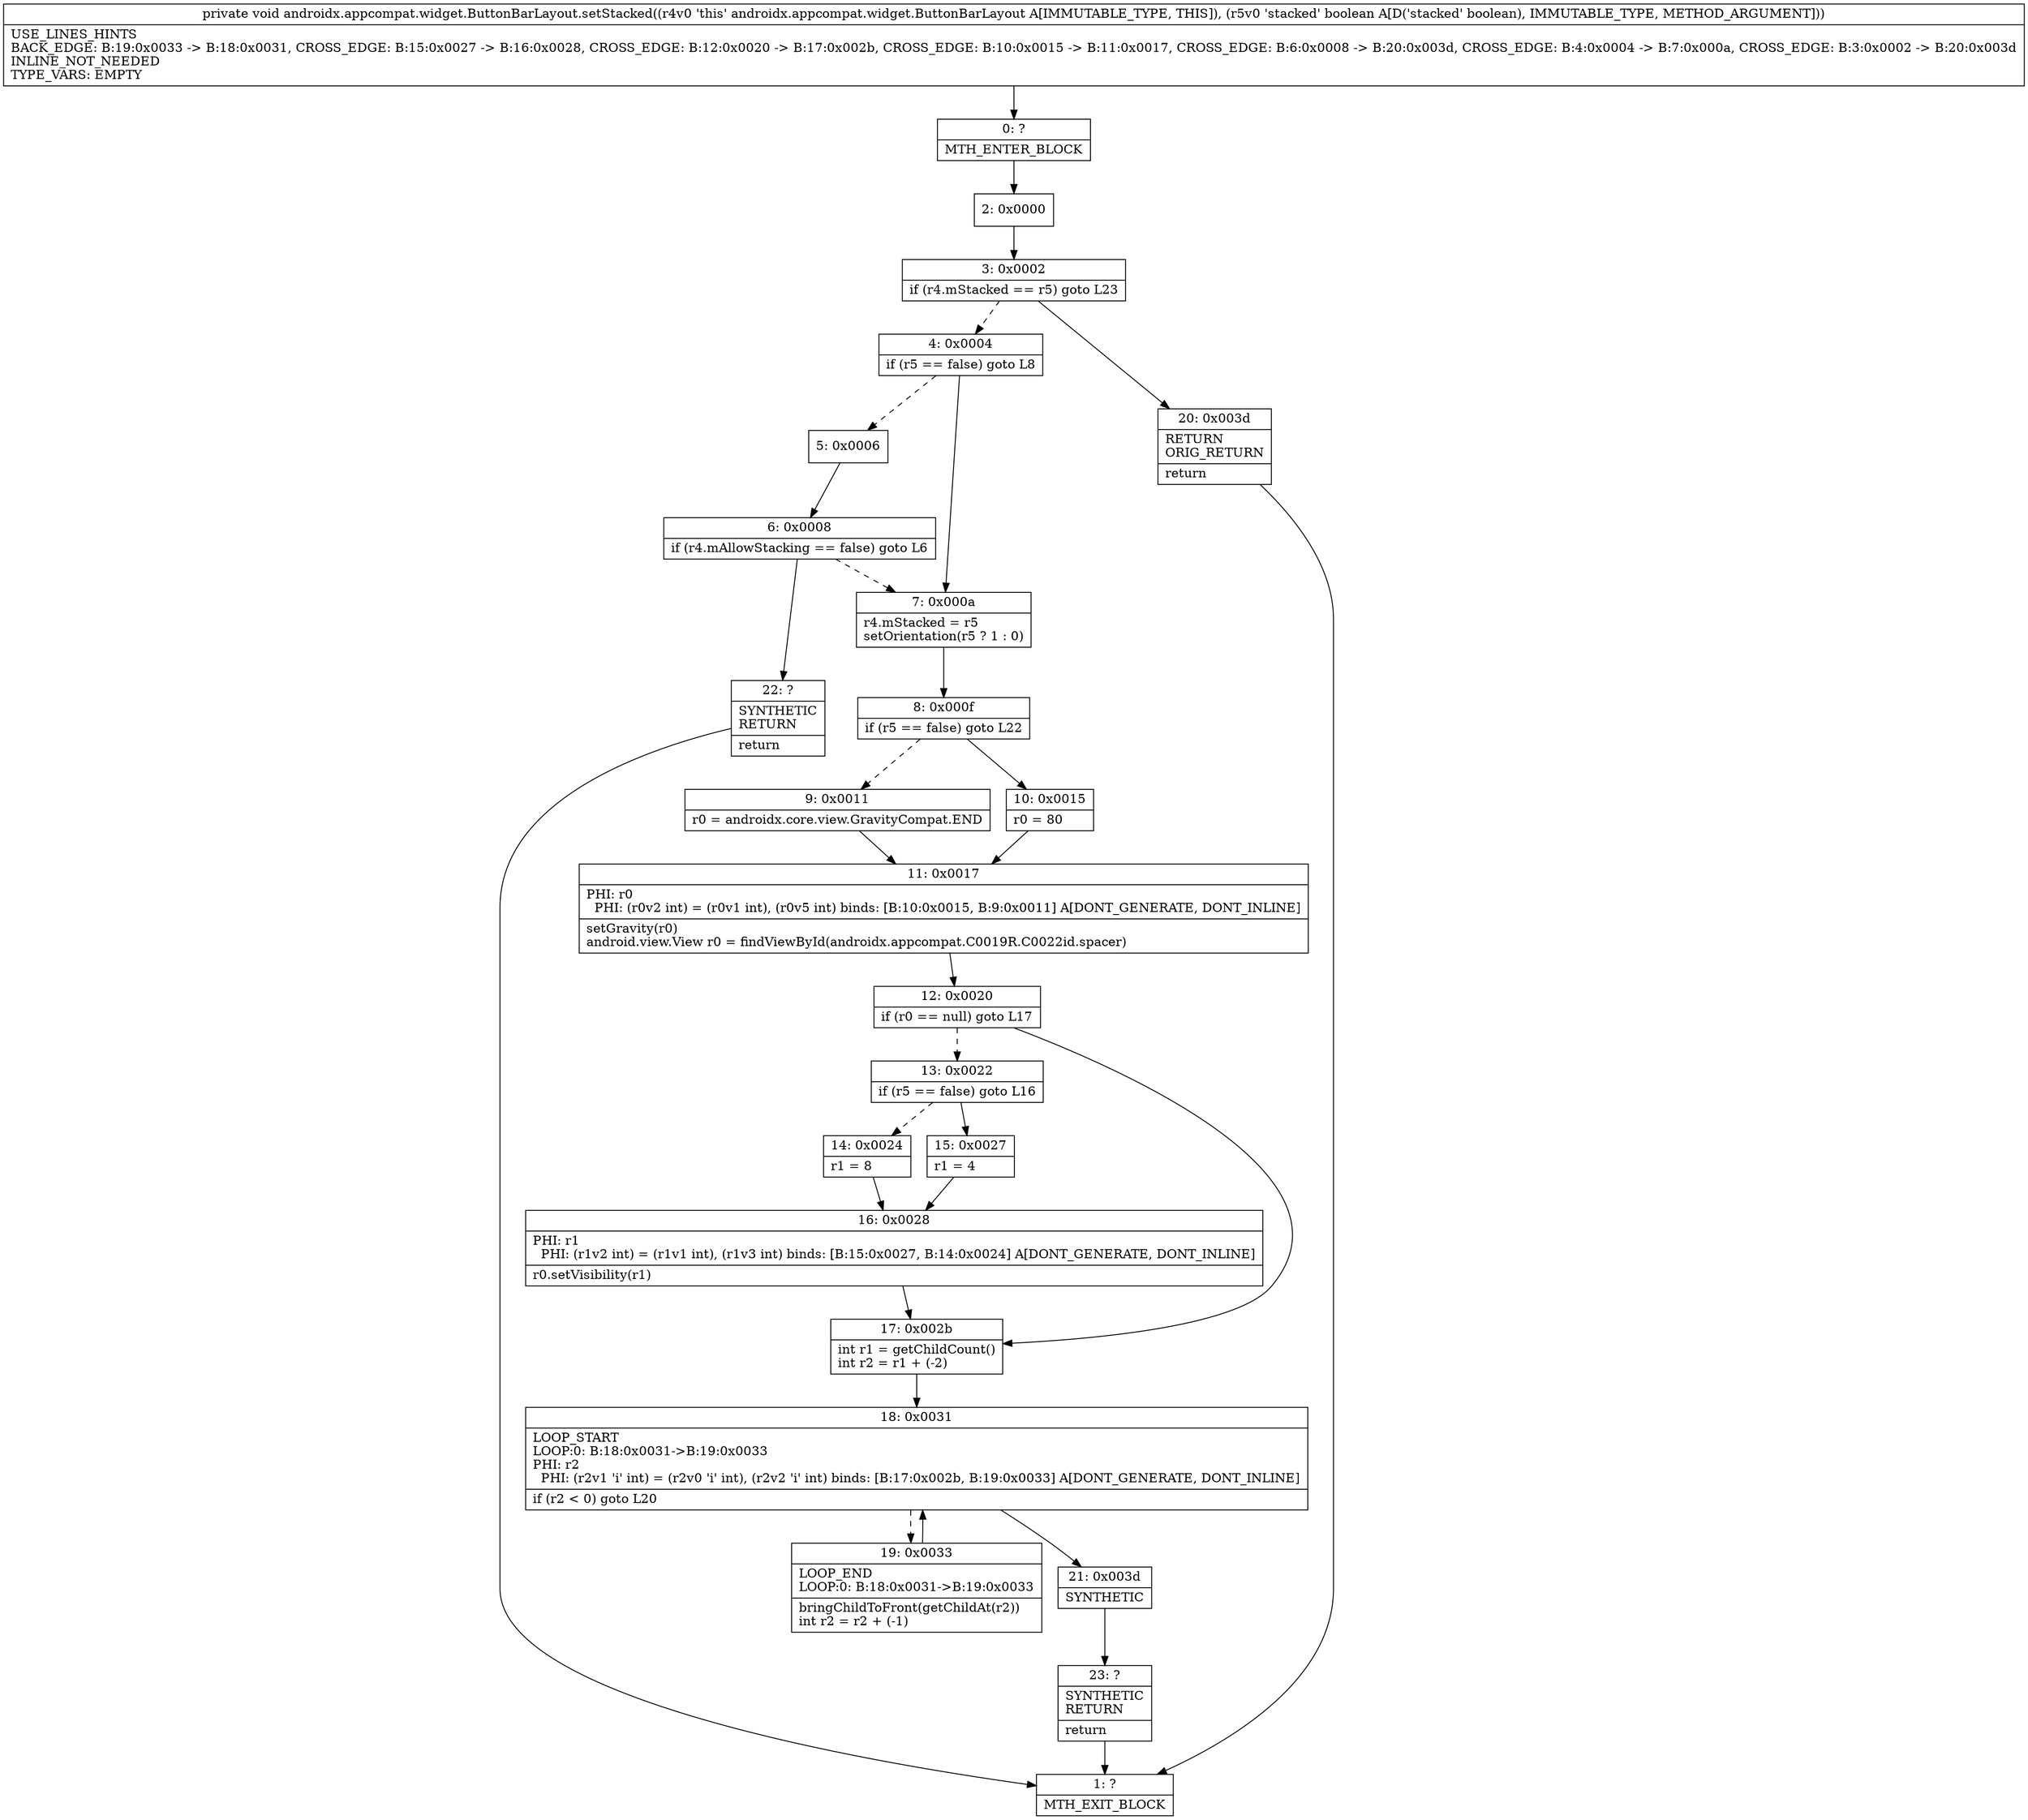 digraph "CFG forandroidx.appcompat.widget.ButtonBarLayout.setStacked(Z)V" {
Node_0 [shape=record,label="{0\:\ ?|MTH_ENTER_BLOCK\l}"];
Node_2 [shape=record,label="{2\:\ 0x0000}"];
Node_3 [shape=record,label="{3\:\ 0x0002|if (r4.mStacked == r5) goto L23\l}"];
Node_4 [shape=record,label="{4\:\ 0x0004|if (r5 == false) goto L8\l}"];
Node_5 [shape=record,label="{5\:\ 0x0006}"];
Node_6 [shape=record,label="{6\:\ 0x0008|if (r4.mAllowStacking == false) goto L6\l}"];
Node_22 [shape=record,label="{22\:\ ?|SYNTHETIC\lRETURN\l|return\l}"];
Node_1 [shape=record,label="{1\:\ ?|MTH_EXIT_BLOCK\l}"];
Node_7 [shape=record,label="{7\:\ 0x000a|r4.mStacked = r5\lsetOrientation(r5 ? 1 : 0)\l}"];
Node_8 [shape=record,label="{8\:\ 0x000f|if (r5 == false) goto L22\l}"];
Node_9 [shape=record,label="{9\:\ 0x0011|r0 = androidx.core.view.GravityCompat.END\l}"];
Node_11 [shape=record,label="{11\:\ 0x0017|PHI: r0 \l  PHI: (r0v2 int) = (r0v1 int), (r0v5 int) binds: [B:10:0x0015, B:9:0x0011] A[DONT_GENERATE, DONT_INLINE]\l|setGravity(r0)\landroid.view.View r0 = findViewById(androidx.appcompat.C0019R.C0022id.spacer)\l}"];
Node_12 [shape=record,label="{12\:\ 0x0020|if (r0 == null) goto L17\l}"];
Node_13 [shape=record,label="{13\:\ 0x0022|if (r5 == false) goto L16\l}"];
Node_14 [shape=record,label="{14\:\ 0x0024|r1 = 8\l}"];
Node_16 [shape=record,label="{16\:\ 0x0028|PHI: r1 \l  PHI: (r1v2 int) = (r1v1 int), (r1v3 int) binds: [B:15:0x0027, B:14:0x0024] A[DONT_GENERATE, DONT_INLINE]\l|r0.setVisibility(r1)\l}"];
Node_15 [shape=record,label="{15\:\ 0x0027|r1 = 4\l}"];
Node_17 [shape=record,label="{17\:\ 0x002b|int r1 = getChildCount()\lint r2 = r1 + (\-2)\l}"];
Node_18 [shape=record,label="{18\:\ 0x0031|LOOP_START\lLOOP:0: B:18:0x0031\-\>B:19:0x0033\lPHI: r2 \l  PHI: (r2v1 'i' int) = (r2v0 'i' int), (r2v2 'i' int) binds: [B:17:0x002b, B:19:0x0033] A[DONT_GENERATE, DONT_INLINE]\l|if (r2 \< 0) goto L20\l}"];
Node_19 [shape=record,label="{19\:\ 0x0033|LOOP_END\lLOOP:0: B:18:0x0031\-\>B:19:0x0033\l|bringChildToFront(getChildAt(r2))\lint r2 = r2 + (\-1)\l}"];
Node_21 [shape=record,label="{21\:\ 0x003d|SYNTHETIC\l}"];
Node_23 [shape=record,label="{23\:\ ?|SYNTHETIC\lRETURN\l|return\l}"];
Node_10 [shape=record,label="{10\:\ 0x0015|r0 = 80\l}"];
Node_20 [shape=record,label="{20\:\ 0x003d|RETURN\lORIG_RETURN\l|return\l}"];
MethodNode[shape=record,label="{private void androidx.appcompat.widget.ButtonBarLayout.setStacked((r4v0 'this' androidx.appcompat.widget.ButtonBarLayout A[IMMUTABLE_TYPE, THIS]), (r5v0 'stacked' boolean A[D('stacked' boolean), IMMUTABLE_TYPE, METHOD_ARGUMENT]))  | USE_LINES_HINTS\lBACK_EDGE: B:19:0x0033 \-\> B:18:0x0031, CROSS_EDGE: B:15:0x0027 \-\> B:16:0x0028, CROSS_EDGE: B:12:0x0020 \-\> B:17:0x002b, CROSS_EDGE: B:10:0x0015 \-\> B:11:0x0017, CROSS_EDGE: B:6:0x0008 \-\> B:20:0x003d, CROSS_EDGE: B:4:0x0004 \-\> B:7:0x000a, CROSS_EDGE: B:3:0x0002 \-\> B:20:0x003d\lINLINE_NOT_NEEDED\lTYPE_VARS: EMPTY\l}"];
MethodNode -> Node_0;Node_0 -> Node_2;
Node_2 -> Node_3;
Node_3 -> Node_4[style=dashed];
Node_3 -> Node_20;
Node_4 -> Node_5[style=dashed];
Node_4 -> Node_7;
Node_5 -> Node_6;
Node_6 -> Node_7[style=dashed];
Node_6 -> Node_22;
Node_22 -> Node_1;
Node_7 -> Node_8;
Node_8 -> Node_9[style=dashed];
Node_8 -> Node_10;
Node_9 -> Node_11;
Node_11 -> Node_12;
Node_12 -> Node_13[style=dashed];
Node_12 -> Node_17;
Node_13 -> Node_14[style=dashed];
Node_13 -> Node_15;
Node_14 -> Node_16;
Node_16 -> Node_17;
Node_15 -> Node_16;
Node_17 -> Node_18;
Node_18 -> Node_19[style=dashed];
Node_18 -> Node_21;
Node_19 -> Node_18;
Node_21 -> Node_23;
Node_23 -> Node_1;
Node_10 -> Node_11;
Node_20 -> Node_1;
}

